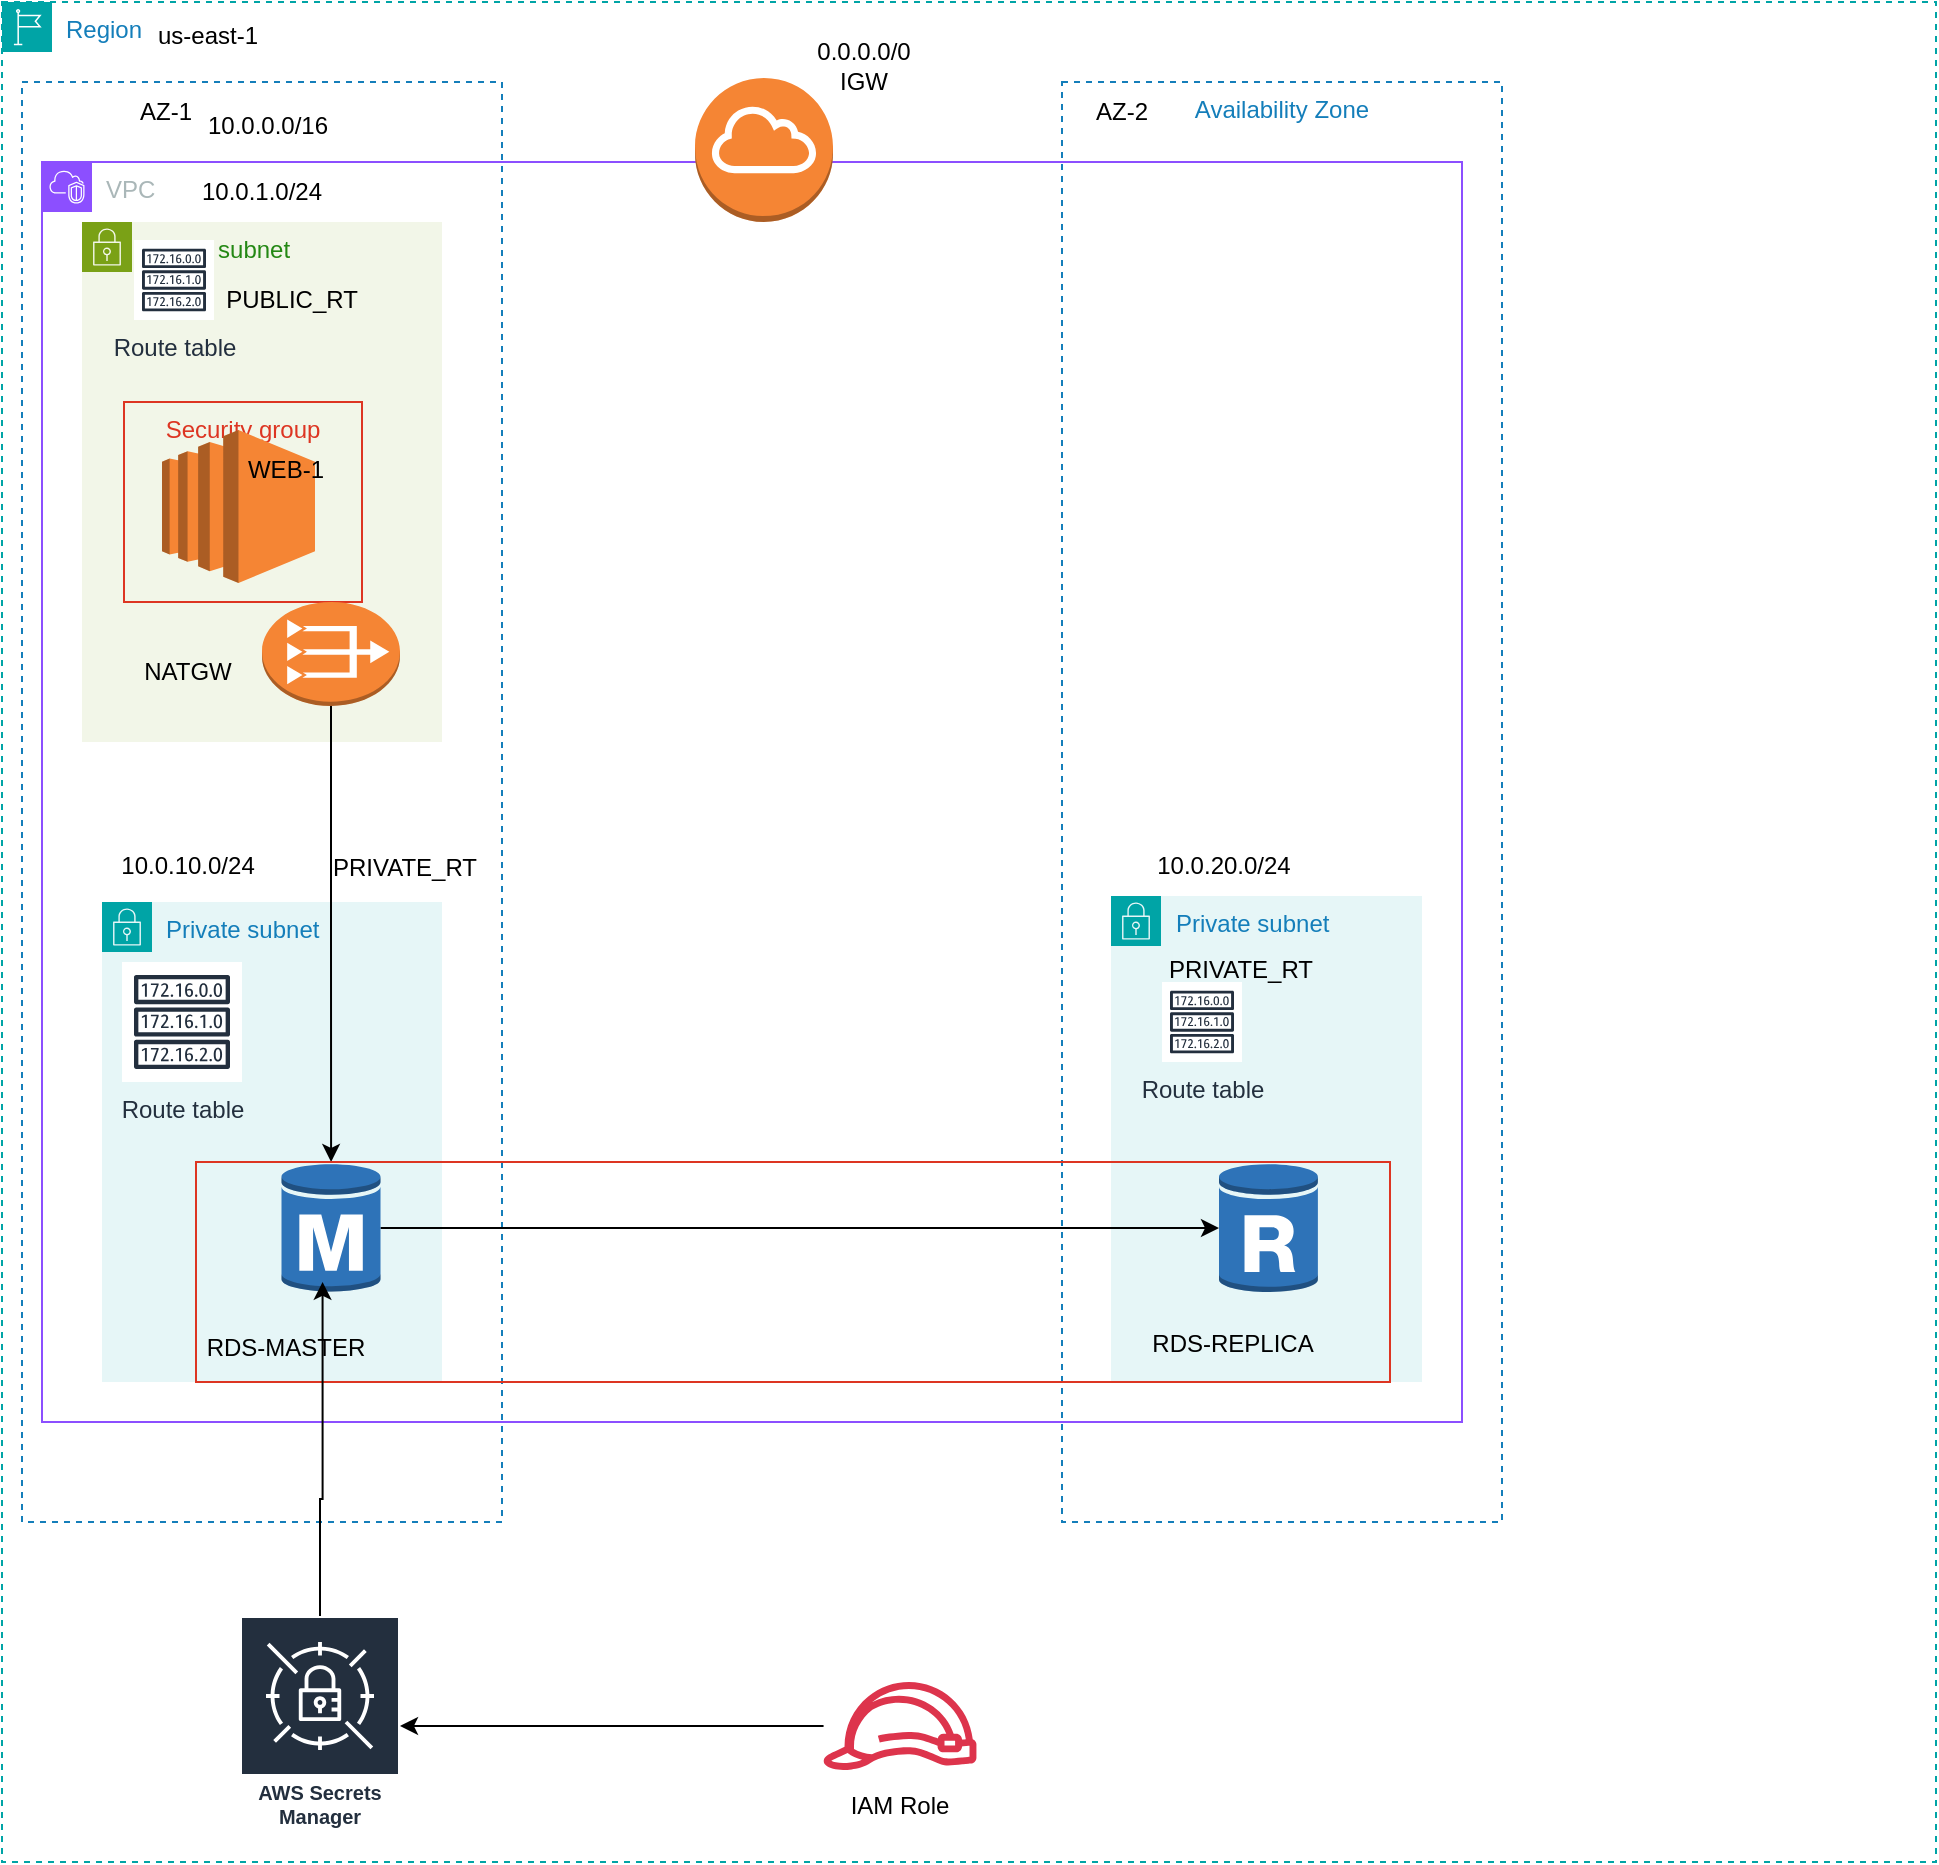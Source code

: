 <mxfile version="27.1.6">
  <diagram name="Page-1" id="t0bJoiUI5yLmeHagEy8G">
    <mxGraphModel dx="1202" dy="658" grid="1" gridSize="10" guides="1" tooltips="1" connect="1" arrows="1" fold="1" page="1" pageScale="1" pageWidth="850" pageHeight="1100" math="0" shadow="0">
      <root>
        <mxCell id="0" />
        <mxCell id="1" parent="0" />
        <mxCell id="rMRkyhWf_TEz1PC5Jnh9-26" value="Region" style="points=[[0,0],[0.25,0],[0.5,0],[0.75,0],[1,0],[1,0.25],[1,0.5],[1,0.75],[1,1],[0.75,1],[0.5,1],[0.25,1],[0,1],[0,0.75],[0,0.5],[0,0.25]];outlineConnect=0;gradientColor=none;html=1;whiteSpace=wrap;fontSize=12;fontStyle=0;container=1;pointerEvents=0;collapsible=0;recursiveResize=0;shape=mxgraph.aws4.group;grIcon=mxgraph.aws4.group_region;strokeColor=#00A4A6;fillColor=none;verticalAlign=top;align=left;spacingLeft=30;fontColor=#147EBA;dashed=1;" vertex="1" parent="1">
          <mxGeometry x="80" y="630" width="967" height="930" as="geometry" />
        </mxCell>
        <mxCell id="rMRkyhWf_TEz1PC5Jnh9-27" value="" style="fillColor=none;strokeColor=#147EBA;dashed=1;verticalAlign=top;fontStyle=0;fontColor=#147EBA;whiteSpace=wrap;html=1;" vertex="1" parent="rMRkyhWf_TEz1PC5Jnh9-26">
          <mxGeometry x="10" y="40" width="240" height="720" as="geometry" />
        </mxCell>
        <mxCell id="rMRkyhWf_TEz1PC5Jnh9-28" value="Availability Zone" style="fillColor=none;strokeColor=#147EBA;dashed=1;verticalAlign=top;fontStyle=0;fontColor=#147EBA;whiteSpace=wrap;html=1;" vertex="1" parent="rMRkyhWf_TEz1PC5Jnh9-26">
          <mxGeometry x="530" y="40" width="220" height="720" as="geometry" />
        </mxCell>
        <mxCell id="rMRkyhWf_TEz1PC5Jnh9-29" value="Private subnet" style="points=[[0,0],[0.25,0],[0.5,0],[0.75,0],[1,0],[1,0.25],[1,0.5],[1,0.75],[1,1],[0.75,1],[0.5,1],[0.25,1],[0,1],[0,0.75],[0,0.5],[0,0.25]];outlineConnect=0;gradientColor=none;html=1;whiteSpace=wrap;fontSize=12;fontStyle=0;container=1;pointerEvents=0;collapsible=0;recursiveResize=0;shape=mxgraph.aws4.group;grIcon=mxgraph.aws4.group_security_group;grStroke=0;strokeColor=#00A4A6;fillColor=#E6F6F7;verticalAlign=top;align=left;spacingLeft=30;fontColor=#147EBA;dashed=0;" vertex="1" parent="rMRkyhWf_TEz1PC5Jnh9-26">
          <mxGeometry x="554.5" y="447" width="155.5" height="243" as="geometry" />
        </mxCell>
        <mxCell id="rMRkyhWf_TEz1PC5Jnh9-30" value="Route table" style="sketch=0;outlineConnect=0;fontColor=#232F3E;gradientColor=none;strokeColor=#232F3E;fillColor=#ffffff;dashed=0;verticalLabelPosition=bottom;verticalAlign=top;align=center;html=1;fontSize=12;fontStyle=0;aspect=fixed;shape=mxgraph.aws4.resourceIcon;resIcon=mxgraph.aws4.route_table;" vertex="1" parent="rMRkyhWf_TEz1PC5Jnh9-26">
          <mxGeometry x="580" y="490" width="40" height="40" as="geometry" />
        </mxCell>
        <mxCell id="rMRkyhWf_TEz1PC5Jnh9-31" value="VPC" style="points=[[0,0],[0.25,0],[0.5,0],[0.75,0],[1,0],[1,0.25],[1,0.5],[1,0.75],[1,1],[0.75,1],[0.5,1],[0.25,1],[0,1],[0,0.75],[0,0.5],[0,0.25]];outlineConnect=0;gradientColor=none;html=1;whiteSpace=wrap;fontSize=12;fontStyle=0;container=1;pointerEvents=0;collapsible=0;recursiveResize=0;shape=mxgraph.aws4.group;grIcon=mxgraph.aws4.group_vpc2;strokeColor=#8C4FFF;fillColor=none;verticalAlign=top;align=left;spacingLeft=30;fontColor=#AAB7B8;dashed=0;" vertex="1" parent="rMRkyhWf_TEz1PC5Jnh9-26">
          <mxGeometry x="20" y="80" width="710" height="630" as="geometry" />
        </mxCell>
        <mxCell id="rMRkyhWf_TEz1PC5Jnh9-32" value="" style="outlineConnect=0;dashed=0;verticalLabelPosition=bottom;verticalAlign=top;align=center;html=1;shape=mxgraph.aws3.internet_gateway;fillColor=#F58534;gradientColor=none;" vertex="1" parent="rMRkyhWf_TEz1PC5Jnh9-31">
          <mxGeometry x="326.5" y="-42" width="69" height="72" as="geometry" />
        </mxCell>
        <mxCell id="rMRkyhWf_TEz1PC5Jnh9-33" value="Public subnet" style="points=[[0,0],[0.25,0],[0.5,0],[0.75,0],[1,0],[1,0.25],[1,0.5],[1,0.75],[1,1],[0.75,1],[0.5,1],[0.25,1],[0,1],[0,0.75],[0,0.5],[0,0.25]];outlineConnect=0;gradientColor=none;html=1;whiteSpace=wrap;fontSize=12;fontStyle=0;container=1;pointerEvents=0;collapsible=0;recursiveResize=0;shape=mxgraph.aws4.group;grIcon=mxgraph.aws4.group_security_group;grStroke=0;strokeColor=#7AA116;fillColor=#F2F6E8;verticalAlign=top;align=left;spacingLeft=30;fontColor=#248814;dashed=0;" vertex="1" parent="rMRkyhWf_TEz1PC5Jnh9-31">
          <mxGeometry x="20" y="30" width="180" height="260" as="geometry" />
        </mxCell>
        <mxCell id="rMRkyhWf_TEz1PC5Jnh9-34" value="PUBLIC_RT" style="text;html=1;align=center;verticalAlign=middle;whiteSpace=wrap;rounded=0;" vertex="1" parent="rMRkyhWf_TEz1PC5Jnh9-33">
          <mxGeometry x="71" y="25" width="68" height="28" as="geometry" />
        </mxCell>
        <mxCell id="rMRkyhWf_TEz1PC5Jnh9-35" value="Private subnet" style="points=[[0,0],[0.25,0],[0.5,0],[0.75,0],[1,0],[1,0.25],[1,0.5],[1,0.75],[1,1],[0.75,1],[0.5,1],[0.25,1],[0,1],[0,0.75],[0,0.5],[0,0.25]];outlineConnect=0;gradientColor=none;html=1;whiteSpace=wrap;fontSize=12;fontStyle=0;container=1;pointerEvents=0;collapsible=0;recursiveResize=0;shape=mxgraph.aws4.group;grIcon=mxgraph.aws4.group_security_group;grStroke=0;strokeColor=#00A4A6;fillColor=#E6F6F7;verticalAlign=top;align=left;spacingLeft=30;fontColor=#147EBA;dashed=0;" vertex="1" parent="rMRkyhWf_TEz1PC5Jnh9-31">
          <mxGeometry x="30" y="370" width="170" height="240" as="geometry" />
        </mxCell>
        <mxCell id="rMRkyhWf_TEz1PC5Jnh9-36" value="Route table" style="sketch=0;outlineConnect=0;fontColor=#232F3E;gradientColor=none;strokeColor=#232F3E;fillColor=#ffffff;dashed=0;verticalLabelPosition=bottom;verticalAlign=top;align=center;html=1;fontSize=12;fontStyle=0;aspect=fixed;shape=mxgraph.aws4.resourceIcon;resIcon=mxgraph.aws4.route_table;" vertex="1" parent="rMRkyhWf_TEz1PC5Jnh9-35">
          <mxGeometry x="10" y="30" width="60" height="60" as="geometry" />
        </mxCell>
        <mxCell id="rMRkyhWf_TEz1PC5Jnh9-37" value="RDS-MASTER" style="text;html=1;align=center;verticalAlign=middle;whiteSpace=wrap;rounded=0;" vertex="1" parent="rMRkyhWf_TEz1PC5Jnh9-31">
          <mxGeometry x="80" y="581" width="84" height="23" as="geometry" />
        </mxCell>
        <mxCell id="rMRkyhWf_TEz1PC5Jnh9-38" value="RDS-REPLICA" style="text;html=1;align=center;verticalAlign=middle;whiteSpace=wrap;rounded=0;" vertex="1" parent="rMRkyhWf_TEz1PC5Jnh9-31">
          <mxGeometry x="553" y="579" width="85" height="23" as="geometry" />
        </mxCell>
        <mxCell id="rMRkyhWf_TEz1PC5Jnh9-39" value="Security group" style="fillColor=none;strokeColor=#DD3522;verticalAlign=top;fontStyle=0;fontColor=#DD3522;whiteSpace=wrap;html=1;" vertex="1" parent="rMRkyhWf_TEz1PC5Jnh9-31">
          <mxGeometry x="41" y="120" width="119" height="100" as="geometry" />
        </mxCell>
        <mxCell id="rMRkyhWf_TEz1PC5Jnh9-40" value="" style="outlineConnect=0;dashed=0;verticalLabelPosition=bottom;verticalAlign=top;align=center;html=1;shape=mxgraph.aws3.ec2;fillColor=#F58534;gradientColor=none;" vertex="1" parent="rMRkyhWf_TEz1PC5Jnh9-31">
          <mxGeometry x="60" y="134" width="76.5" height="76.5" as="geometry" />
        </mxCell>
        <mxCell id="rMRkyhWf_TEz1PC5Jnh9-41" value="" style="outlineConnect=0;dashed=0;verticalLabelPosition=bottom;verticalAlign=top;align=center;html=1;shape=mxgraph.aws3.rds_db_instance_read_replica;fillColor=#2E73B8;gradientColor=none;" vertex="1" parent="rMRkyhWf_TEz1PC5Jnh9-31">
          <mxGeometry x="588.5" y="500" width="49.5" height="66" as="geometry" />
        </mxCell>
        <mxCell id="rMRkyhWf_TEz1PC5Jnh9-42" value="" style="outlineConnect=0;dashed=0;verticalLabelPosition=bottom;verticalAlign=top;align=center;html=1;shape=mxgraph.aws3.vpc_nat_gateway;fillColor=#F58534;gradientColor=none;" vertex="1" parent="rMRkyhWf_TEz1PC5Jnh9-26">
          <mxGeometry x="130" y="300" width="69" height="52" as="geometry" />
        </mxCell>
        <mxCell id="rMRkyhWf_TEz1PC5Jnh9-43" style="edgeStyle=orthogonalEdgeStyle;rounded=0;orthogonalLoop=1;jettySize=auto;html=1;" edge="1" parent="rMRkyhWf_TEz1PC5Jnh9-26" source="rMRkyhWf_TEz1PC5Jnh9-42" target="rMRkyhWf_TEz1PC5Jnh9-45">
          <mxGeometry relative="1" as="geometry" />
        </mxCell>
        <mxCell id="rMRkyhWf_TEz1PC5Jnh9-44" style="edgeStyle=orthogonalEdgeStyle;rounded=0;orthogonalLoop=1;jettySize=auto;html=1;" edge="1" parent="rMRkyhWf_TEz1PC5Jnh9-26" source="rMRkyhWf_TEz1PC5Jnh9-45" target="rMRkyhWf_TEz1PC5Jnh9-41">
          <mxGeometry relative="1" as="geometry" />
        </mxCell>
        <mxCell id="rMRkyhWf_TEz1PC5Jnh9-45" value="" style="outlineConnect=0;dashed=0;verticalLabelPosition=bottom;verticalAlign=top;align=center;html=1;shape=mxgraph.aws3.rds_db_instance;fillColor=#2E73B8;gradientColor=none;" vertex="1" parent="rMRkyhWf_TEz1PC5Jnh9-26">
          <mxGeometry x="139.75" y="580" width="49.5" height="66" as="geometry" />
        </mxCell>
        <mxCell id="rMRkyhWf_TEz1PC5Jnh9-46" value="Route table" style="sketch=0;outlineConnect=0;fontColor=#232F3E;gradientColor=none;strokeColor=#232F3E;fillColor=#ffffff;dashed=0;verticalLabelPosition=bottom;verticalAlign=top;align=center;html=1;fontSize=12;fontStyle=0;aspect=fixed;shape=mxgraph.aws4.resourceIcon;resIcon=mxgraph.aws4.route_table;" vertex="1" parent="rMRkyhWf_TEz1PC5Jnh9-26">
          <mxGeometry x="66" y="119" width="40" height="40" as="geometry" />
        </mxCell>
        <mxCell id="rMRkyhWf_TEz1PC5Jnh9-47" value="us-east-1" style="text;html=1;align=center;verticalAlign=middle;whiteSpace=wrap;rounded=0;" vertex="1" parent="rMRkyhWf_TEz1PC5Jnh9-26">
          <mxGeometry x="73" y="2" width="60" height="30" as="geometry" />
        </mxCell>
        <mxCell id="rMRkyhWf_TEz1PC5Jnh9-48" value="AZ-1" style="text;html=1;align=center;verticalAlign=middle;whiteSpace=wrap;rounded=0;" vertex="1" parent="rMRkyhWf_TEz1PC5Jnh9-26">
          <mxGeometry x="52" y="40" width="60" height="30" as="geometry" />
        </mxCell>
        <mxCell id="rMRkyhWf_TEz1PC5Jnh9-49" value="AZ-2" style="text;html=1;align=center;verticalAlign=middle;whiteSpace=wrap;rounded=0;" vertex="1" parent="rMRkyhWf_TEz1PC5Jnh9-26">
          <mxGeometry x="530" y="40" width="60" height="30" as="geometry" />
        </mxCell>
        <mxCell id="rMRkyhWf_TEz1PC5Jnh9-50" value="0.0.0.0/0&lt;div&gt;IGW&lt;/div&gt;" style="text;html=1;align=center;verticalAlign=middle;whiteSpace=wrap;rounded=0;" vertex="1" parent="rMRkyhWf_TEz1PC5Jnh9-26">
          <mxGeometry x="401" y="17" width="60" height="30" as="geometry" />
        </mxCell>
        <mxCell id="rMRkyhWf_TEz1PC5Jnh9-51" value="10.0.0.0/16" style="text;html=1;align=center;verticalAlign=middle;whiteSpace=wrap;rounded=0;" vertex="1" parent="rMRkyhWf_TEz1PC5Jnh9-26">
          <mxGeometry x="100" y="47" width="66" height="30" as="geometry" />
        </mxCell>
        <mxCell id="rMRkyhWf_TEz1PC5Jnh9-52" value="10.0.1.0/24" style="text;html=1;align=center;verticalAlign=middle;whiteSpace=wrap;rounded=0;" vertex="1" parent="rMRkyhWf_TEz1PC5Jnh9-26">
          <mxGeometry x="97" y="80" width="66" height="30" as="geometry" />
        </mxCell>
        <mxCell id="rMRkyhWf_TEz1PC5Jnh9-53" value="10.0.10.0/24" style="text;html=1;align=center;verticalAlign=middle;whiteSpace=wrap;rounded=0;" vertex="1" parent="rMRkyhWf_TEz1PC5Jnh9-26">
          <mxGeometry x="60" y="417" width="66" height="30" as="geometry" />
        </mxCell>
        <mxCell id="rMRkyhWf_TEz1PC5Jnh9-54" value="PRIVATE_RT" style="text;html=1;align=center;verticalAlign=middle;whiteSpace=wrap;rounded=0;" vertex="1" parent="rMRkyhWf_TEz1PC5Jnh9-26">
          <mxGeometry x="172" y="418" width="59" height="29" as="geometry" />
        </mxCell>
        <mxCell id="rMRkyhWf_TEz1PC5Jnh9-55" value="PRIVATE_RT" style="text;html=1;align=center;verticalAlign=middle;whiteSpace=wrap;rounded=0;" vertex="1" parent="rMRkyhWf_TEz1PC5Jnh9-26">
          <mxGeometry x="590" y="469" width="59" height="29" as="geometry" />
        </mxCell>
        <mxCell id="rMRkyhWf_TEz1PC5Jnh9-56" value="WEB-1" style="text;html=1;align=center;verticalAlign=middle;whiteSpace=wrap;rounded=0;" vertex="1" parent="rMRkyhWf_TEz1PC5Jnh9-26">
          <mxGeometry x="112" y="219" width="60" height="30" as="geometry" />
        </mxCell>
        <mxCell id="rMRkyhWf_TEz1PC5Jnh9-57" value="NATGW" style="text;html=1;align=center;verticalAlign=middle;whiteSpace=wrap;rounded=0;" vertex="1" parent="rMRkyhWf_TEz1PC5Jnh9-26">
          <mxGeometry x="60" y="320" width="66" height="30" as="geometry" />
        </mxCell>
        <mxCell id="rMRkyhWf_TEz1PC5Jnh9-58" value="10.0.20.0/24" style="text;html=1;align=center;verticalAlign=middle;whiteSpace=wrap;rounded=0;" vertex="1" parent="rMRkyhWf_TEz1PC5Jnh9-26">
          <mxGeometry x="573" y="417" width="76" height="30" as="geometry" />
        </mxCell>
        <mxCell id="rMRkyhWf_TEz1PC5Jnh9-59" value="" style="fillColor=none;strokeColor=#DD3522;verticalAlign=top;fontStyle=0;fontColor=#DD3522;whiteSpace=wrap;html=1;" vertex="1" parent="rMRkyhWf_TEz1PC5Jnh9-26">
          <mxGeometry x="97" y="580" width="597" height="110" as="geometry" />
        </mxCell>
        <mxCell id="rMRkyhWf_TEz1PC5Jnh9-62" style="edgeStyle=orthogonalEdgeStyle;rounded=0;orthogonalLoop=1;jettySize=auto;html=1;" edge="1" parent="rMRkyhWf_TEz1PC5Jnh9-26" source="rMRkyhWf_TEz1PC5Jnh9-61" target="rMRkyhWf_TEz1PC5Jnh9-60">
          <mxGeometry relative="1" as="geometry" />
        </mxCell>
        <mxCell id="rMRkyhWf_TEz1PC5Jnh9-61" value="" style="sketch=0;outlineConnect=0;fontColor=#232F3E;gradientColor=none;fillColor=#DD344C;strokeColor=none;dashed=0;verticalLabelPosition=bottom;verticalAlign=top;align=center;html=1;fontSize=12;fontStyle=0;aspect=fixed;pointerEvents=1;shape=mxgraph.aws4.role;" vertex="1" parent="rMRkyhWf_TEz1PC5Jnh9-26">
          <mxGeometry x="410" y="840" width="78" height="44" as="geometry" />
        </mxCell>
        <mxCell id="rMRkyhWf_TEz1PC5Jnh9-60" value="AWS Secrets Manager" style="sketch=0;outlineConnect=0;fontColor=#232F3E;gradientColor=none;strokeColor=#ffffff;fillColor=#232F3E;dashed=0;verticalLabelPosition=middle;verticalAlign=bottom;align=center;html=1;whiteSpace=wrap;fontSize=10;fontStyle=1;spacing=3;shape=mxgraph.aws4.productIcon;prIcon=mxgraph.aws4.secrets_manager;" vertex="1" parent="rMRkyhWf_TEz1PC5Jnh9-26">
          <mxGeometry x="119" y="807" width="80" height="110" as="geometry" />
        </mxCell>
        <mxCell id="rMRkyhWf_TEz1PC5Jnh9-63" style="edgeStyle=orthogonalEdgeStyle;rounded=0;orthogonalLoop=1;jettySize=auto;html=1;entryX=0.106;entryY=0.545;entryDx=0;entryDy=0;entryPerimeter=0;" edge="1" parent="rMRkyhWf_TEz1PC5Jnh9-26" source="rMRkyhWf_TEz1PC5Jnh9-60" target="rMRkyhWf_TEz1PC5Jnh9-59">
          <mxGeometry relative="1" as="geometry" />
        </mxCell>
        <mxCell id="rMRkyhWf_TEz1PC5Jnh9-64" value="IAM Role" style="text;html=1;align=center;verticalAlign=middle;whiteSpace=wrap;rounded=0;" vertex="1" parent="rMRkyhWf_TEz1PC5Jnh9-26">
          <mxGeometry x="419" y="887" width="60" height="30" as="geometry" />
        </mxCell>
      </root>
    </mxGraphModel>
  </diagram>
</mxfile>
